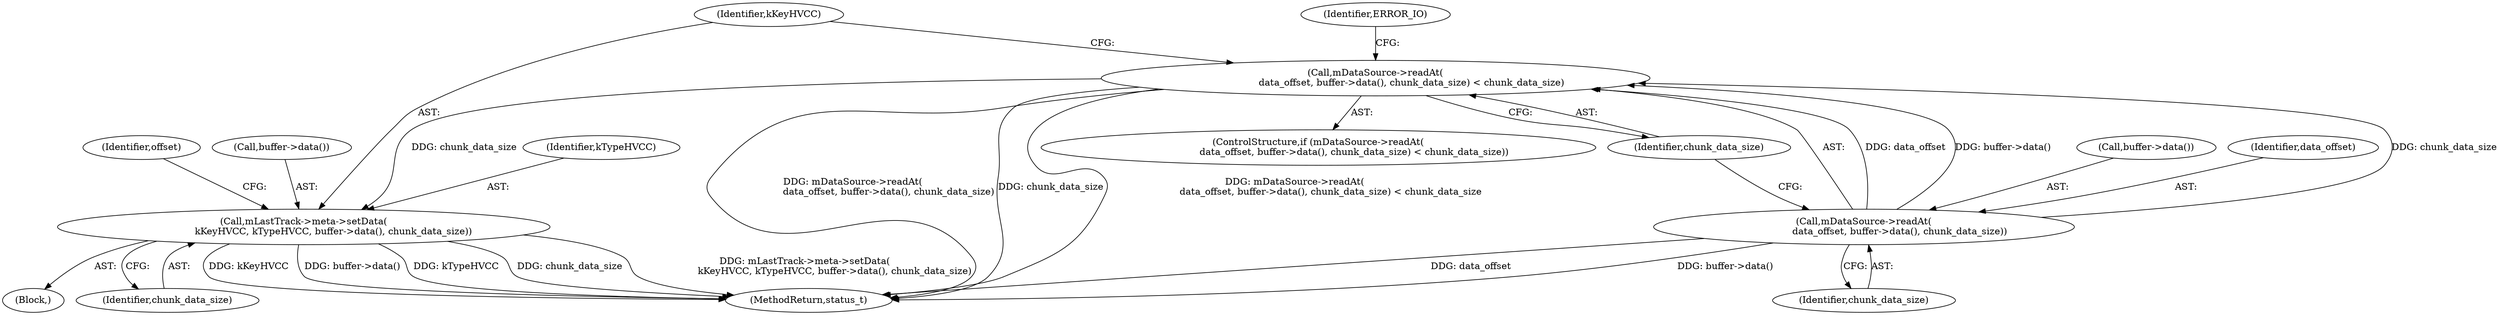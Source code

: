 digraph "0_Android_463a6f807e187828442949d1924e143cf07778c6@API" {
"1002169" [label="(Call,mDataSource->readAt(\n                        data_offset, buffer->data(), chunk_data_size) < chunk_data_size)"];
"1002170" [label="(Call,mDataSource->readAt(\n                        data_offset, buffer->data(), chunk_data_size))"];
"1002178" [label="(Call,mLastTrack->meta->setData(\n                    kKeyHVCC, kTypeHVCC, buffer->data(), chunk_data_size))"];
"1002168" [label="(ControlStructure,if (mDataSource->readAt(\n                        data_offset, buffer->data(), chunk_data_size) < chunk_data_size))"];
"1002172" [label="(Call,buffer->data())"];
"1002162" [label="(Block,)"];
"1002185" [label="(Identifier,offset)"];
"1002911" [label="(MethodReturn,status_t)"];
"1002169" [label="(Call,mDataSource->readAt(\n                        data_offset, buffer->data(), chunk_data_size) < chunk_data_size)"];
"1002177" [label="(Identifier,ERROR_IO)"];
"1002174" [label="(Identifier,chunk_data_size)"];
"1002170" [label="(Call,mDataSource->readAt(\n                        data_offset, buffer->data(), chunk_data_size))"];
"1002181" [label="(Call,buffer->data())"];
"1002178" [label="(Call,mLastTrack->meta->setData(\n                    kKeyHVCC, kTypeHVCC, buffer->data(), chunk_data_size))"];
"1002180" [label="(Identifier,kTypeHVCC)"];
"1002173" [label="(Identifier,chunk_data_size)"];
"1002182" [label="(Identifier,chunk_data_size)"];
"1002179" [label="(Identifier,kKeyHVCC)"];
"1002171" [label="(Identifier,data_offset)"];
"1002169" -> "1002168"  [label="AST: "];
"1002169" -> "1002174"  [label="CFG: "];
"1002170" -> "1002169"  [label="AST: "];
"1002174" -> "1002169"  [label="AST: "];
"1002177" -> "1002169"  [label="CFG: "];
"1002179" -> "1002169"  [label="CFG: "];
"1002169" -> "1002911"  [label="DDG: chunk_data_size"];
"1002169" -> "1002911"  [label="DDG: mDataSource->readAt(\n                        data_offset, buffer->data(), chunk_data_size)"];
"1002169" -> "1002911"  [label="DDG: mDataSource->readAt(\n                        data_offset, buffer->data(), chunk_data_size) < chunk_data_size"];
"1002170" -> "1002169"  [label="DDG: data_offset"];
"1002170" -> "1002169"  [label="DDG: buffer->data()"];
"1002170" -> "1002169"  [label="DDG: chunk_data_size"];
"1002169" -> "1002178"  [label="DDG: chunk_data_size"];
"1002170" -> "1002173"  [label="CFG: "];
"1002171" -> "1002170"  [label="AST: "];
"1002172" -> "1002170"  [label="AST: "];
"1002173" -> "1002170"  [label="AST: "];
"1002174" -> "1002170"  [label="CFG: "];
"1002170" -> "1002911"  [label="DDG: data_offset"];
"1002170" -> "1002911"  [label="DDG: buffer->data()"];
"1002178" -> "1002162"  [label="AST: "];
"1002178" -> "1002182"  [label="CFG: "];
"1002179" -> "1002178"  [label="AST: "];
"1002180" -> "1002178"  [label="AST: "];
"1002181" -> "1002178"  [label="AST: "];
"1002182" -> "1002178"  [label="AST: "];
"1002185" -> "1002178"  [label="CFG: "];
"1002178" -> "1002911"  [label="DDG: chunk_data_size"];
"1002178" -> "1002911"  [label="DDG: mLastTrack->meta->setData(\n                    kKeyHVCC, kTypeHVCC, buffer->data(), chunk_data_size)"];
"1002178" -> "1002911"  [label="DDG: kKeyHVCC"];
"1002178" -> "1002911"  [label="DDG: buffer->data()"];
"1002178" -> "1002911"  [label="DDG: kTypeHVCC"];
}
